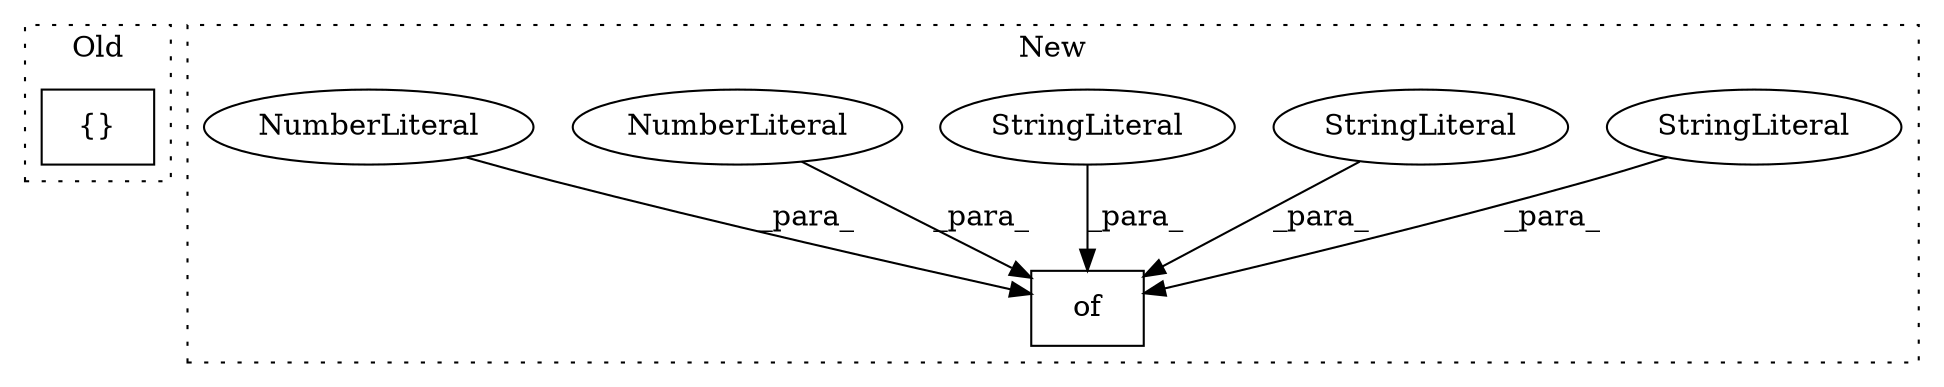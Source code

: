digraph G {
subgraph cluster0 {
1 [label="{}" a="4" s="7213,7231" l="1,1" shape="box"];
label = "Old";
style="dotted";
}
subgraph cluster1 {
2 [label="of" a="32" s="4599,4728" l="3,1" shape="box"];
3 [label="StringLiteral" a="45" s="4657" l="30" shape="ellipse"];
4 [label="StringLiteral" a="45" s="4692" l="32" shape="ellipse"];
5 [label="StringLiteral" a="45" s="4602" l="12" shape="ellipse"];
6 [label="NumberLiteral" a="34" s="4725" l="3" shape="ellipse"];
7 [label="NumberLiteral" a="34" s="4688" l="3" shape="ellipse"];
label = "New";
style="dotted";
}
3 -> 2 [label="_para_"];
4 -> 2 [label="_para_"];
5 -> 2 [label="_para_"];
6 -> 2 [label="_para_"];
7 -> 2 [label="_para_"];
}